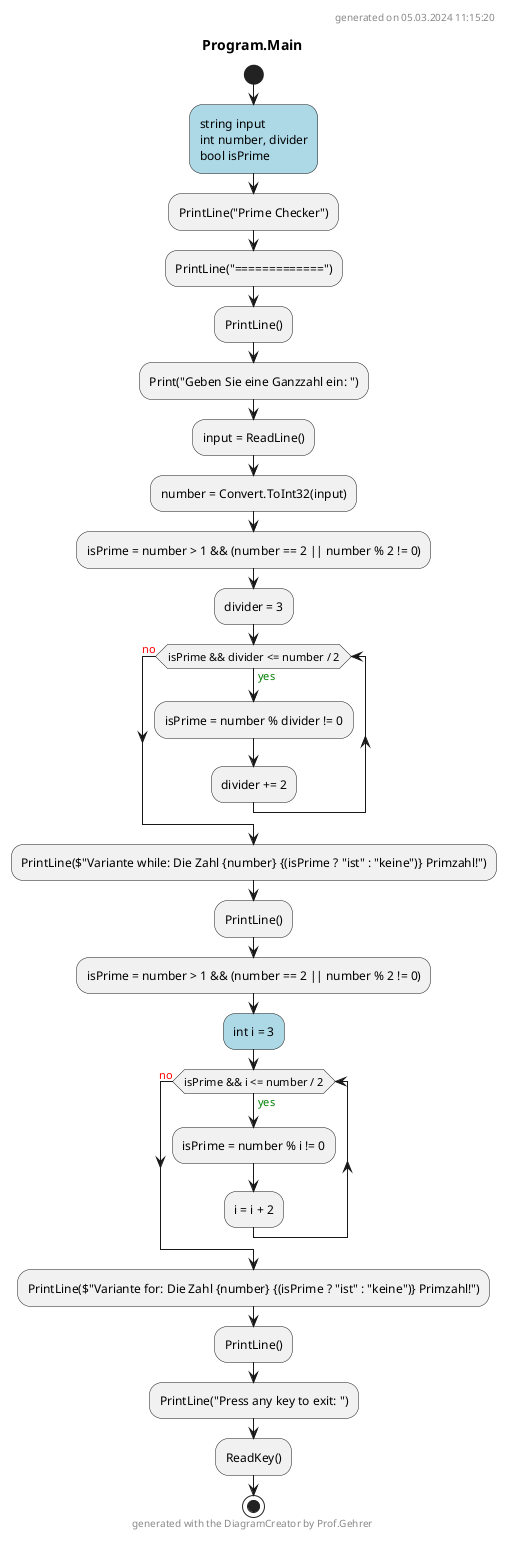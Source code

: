 @startuml Program.Main
header
generated on 05.03.2024 11:15:20
end header
title Program.Main
start
#LightBlue:string input
int number, divider
bool isPrime;
:PrintLine("Prime Checker");
:PrintLine("=============");
:PrintLine();
:Print("Geben Sie eine Ganzzahl ein: ");
:input = ReadLine();
:number = Convert.ToInt32(input);
:isPrime = number > 1 && (number == 2 || number % 2 != 0);
:divider = 3;
while (isPrime && divider <= number / 2) is (<color:green>yes)
    :isPrime = number % divider != 0;
    :divider += 2;
endwhile (<color:red>no)
:PrintLine($"Variante while: Die Zahl {number} {(isPrime ? "ist" : "keine")} Primzahl!");
:PrintLine();
:isPrime = number > 1 && (number == 2 || number % 2 != 0);
#LightBlue:int i = 3;
while (isPrime && i <= number / 2) is (<color:green>yes)
    :isPrime = number % i != 0;
:i = i + 2;
endwhile (<color:red>no)
:PrintLine($"Variante for: Die Zahl {number} {(isPrime ? "ist" : "keine")} Primzahl!");
:PrintLine();
:PrintLine("Press any key to exit: ");
:ReadKey();
footer
generated with the DiagramCreator by Prof.Gehrer
end footer
stop
@enduml
